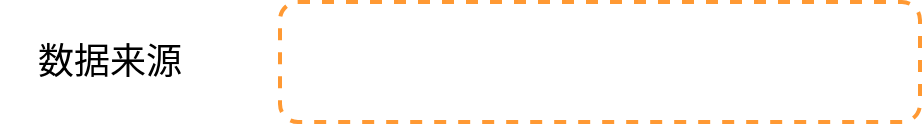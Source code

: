 <mxfile compressed="false" version="16.6.1" type="github">
  <diagram id="pBcjqEdFsgfQmg1a2mWG" name="Page-1">
    <mxGraphModel dx="926" dy="493" grid="1" gridSize="10" guides="1" tooltips="1" connect="1" arrows="1" fold="1" page="1" pageScale="1" pageWidth="827" pageHeight="1169" math="0" shadow="0">
      <root>
        <mxCell id="0" />
        <mxCell id="1" parent="0" />
        <mxCell id="A6NbXT8_dKEW4dwMow8V-1" value="" style="rounded=1;whiteSpace=wrap;html=1;dashed=1;fillColor=none;strokeWidth=2;strokeColor=#FF9933;" vertex="1" parent="1">
          <mxGeometry x="280" y="40" width="320" height="60" as="geometry" />
        </mxCell>
        <mxCell id="A6NbXT8_dKEW4dwMow8V-2" value="数据来源" style="text;html=1;strokeColor=none;fillColor=none;align=center;verticalAlign=middle;whiteSpace=wrap;rounded=0;fontSize=18;" vertex="1" parent="1">
          <mxGeometry x="140" y="55" width="110" height="30" as="geometry" />
        </mxCell>
      </root>
    </mxGraphModel>
  </diagram>
</mxfile>
